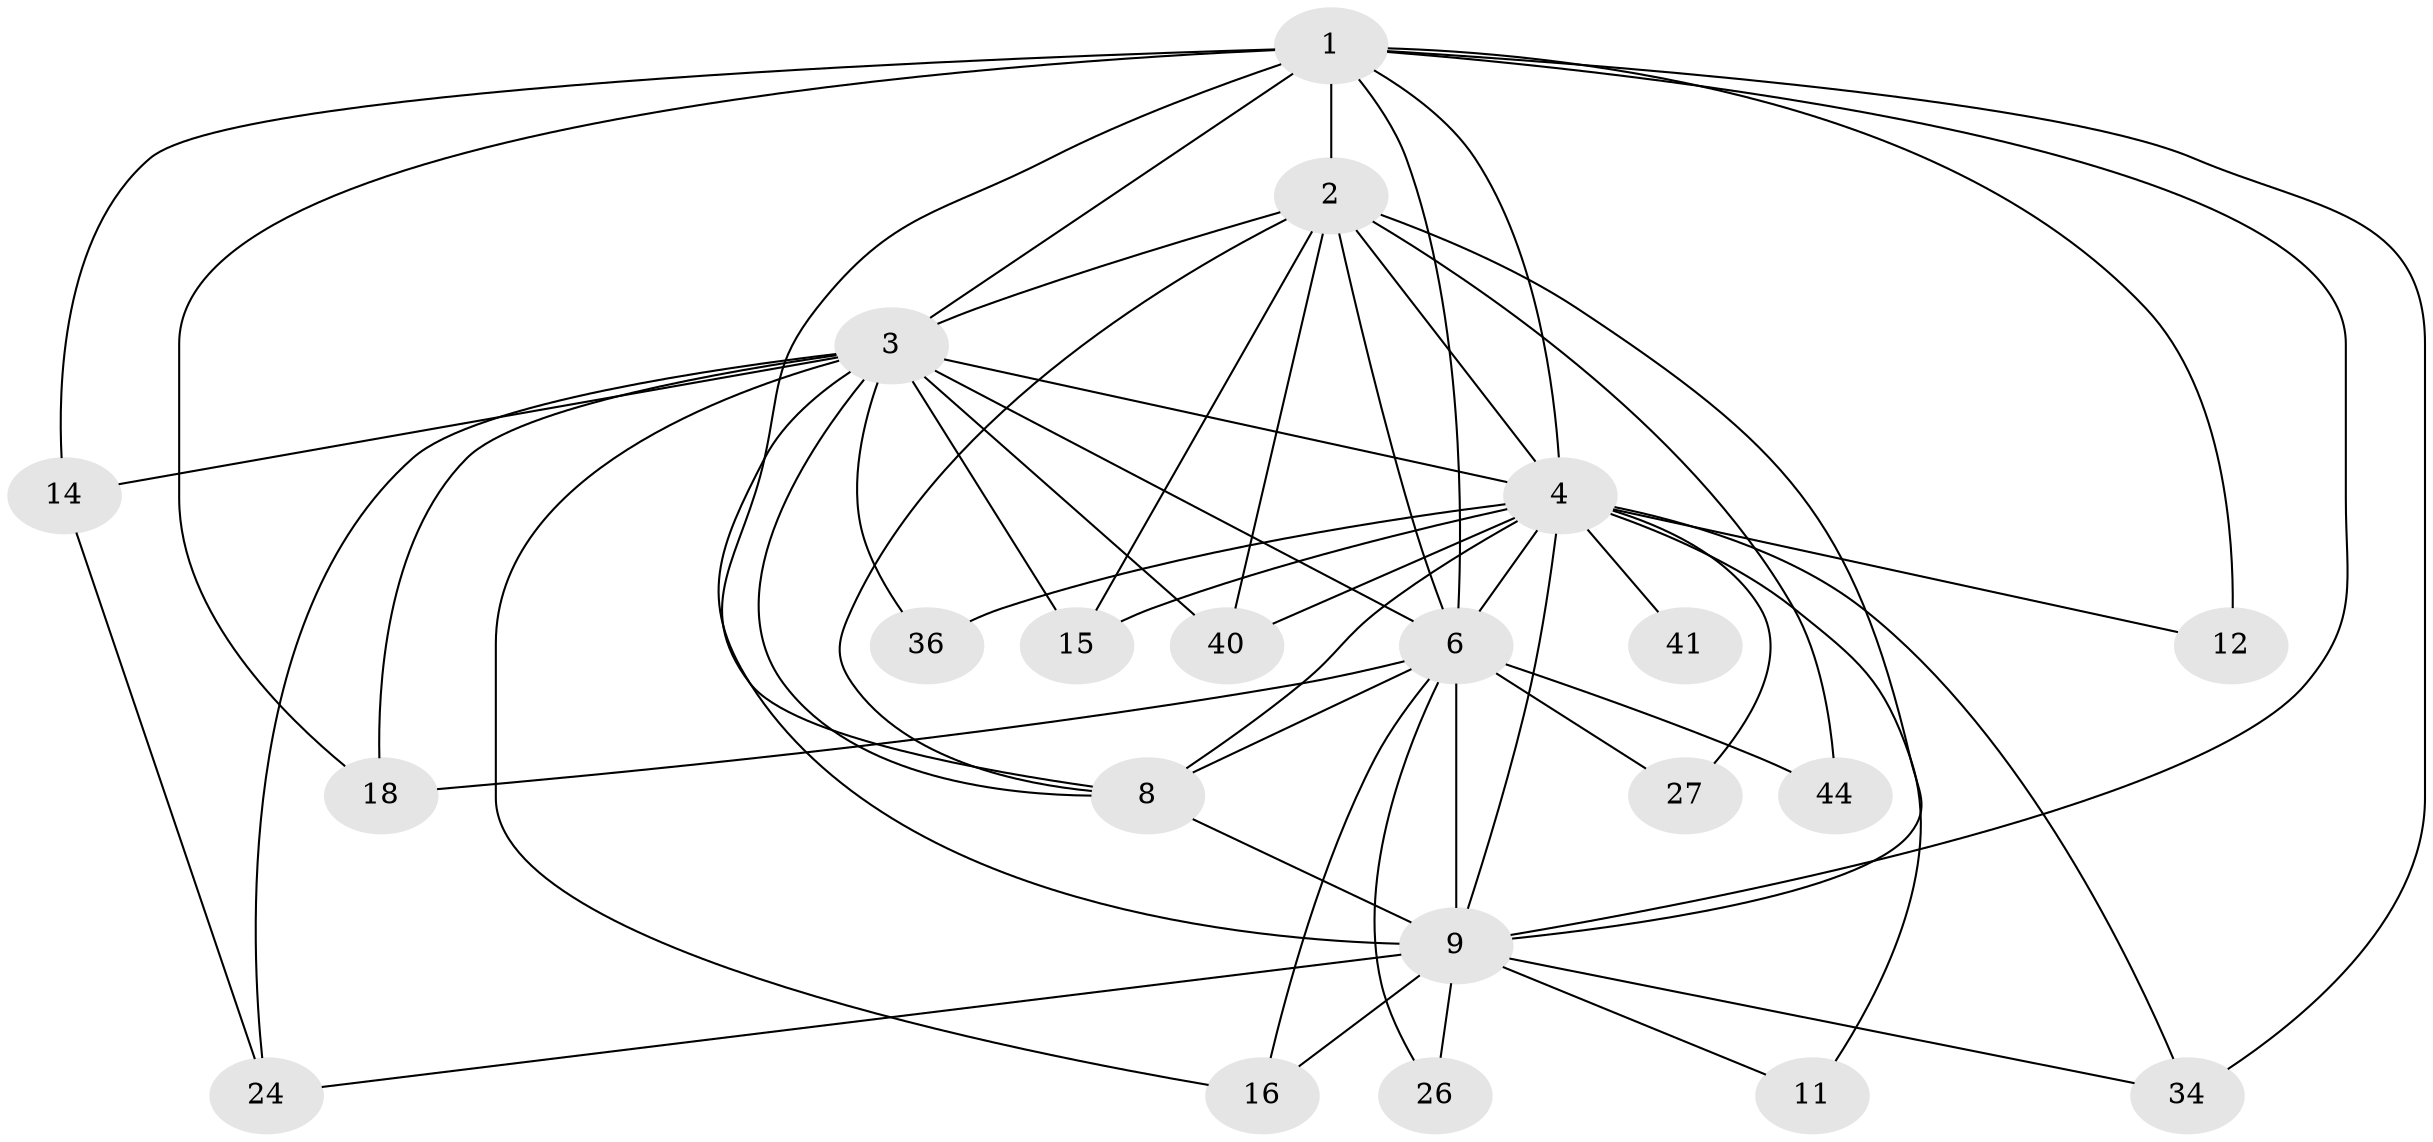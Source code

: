 // original degree distribution, {17: 0.03773584905660377, 15: 0.03773584905660377, 11: 0.018867924528301886, 16: 0.018867924528301886, 13: 0.018867924528301886, 14: 0.018867924528301886, 18: 0.018867924528301886, 21: 0.018867924528301886, 2: 0.5094339622641509, 3: 0.24528301886792453, 4: 0.05660377358490566}
// Generated by graph-tools (version 1.1) at 2025/17/03/04/25 18:17:50]
// undirected, 21 vertices, 54 edges
graph export_dot {
graph [start="1"]
  node [color=gray90,style=filled];
  1;
  2 [super="+33+21+50"];
  3 [super="+28+10"];
  4 [super="+5+29+13"];
  6 [super="+7+20"];
  8 [super="+19+32+51+49+30+22"];
  9 [super="+38+23+42+31"];
  11;
  12;
  14;
  15 [super="+17"];
  16;
  18 [super="+46"];
  24 [super="+35"];
  26;
  27 [super="+37"];
  34 [super="+48"];
  36;
  40;
  41;
  44;
  1 -- 2 [weight=3];
  1 -- 3 [weight=2];
  1 -- 4 [weight=3];
  1 -- 6 [weight=2];
  1 -- 8 [weight=2];
  1 -- 9;
  1 -- 12;
  1 -- 14;
  1 -- 34;
  1 -- 18;
  2 -- 3 [weight=3];
  2 -- 4 [weight=2];
  2 -- 6 [weight=4];
  2 -- 8;
  2 -- 9;
  2 -- 15;
  2 -- 40;
  2 -- 44;
  3 -- 4 [weight=5];
  3 -- 6 [weight=5];
  3 -- 8 [weight=6];
  3 -- 9 [weight=3];
  3 -- 14;
  3 -- 40;
  3 -- 36;
  3 -- 15 [weight=2];
  3 -- 16;
  3 -- 18;
  3 -- 24;
  4 -- 6 [weight=4];
  4 -- 8 [weight=4];
  4 -- 9 [weight=2];
  4 -- 11;
  4 -- 12;
  4 -- 34;
  4 -- 36;
  4 -- 40;
  4 -- 41 [weight=2];
  4 -- 27;
  4 -- 15;
  6 -- 8 [weight=3];
  6 -- 9 [weight=3];
  6 -- 16;
  6 -- 27 [weight=2];
  6 -- 44;
  6 -- 18;
  6 -- 26;
  8 -- 9 [weight=3];
  9 -- 11;
  9 -- 34;
  9 -- 24;
  9 -- 26;
  9 -- 16;
  14 -- 24;
}
